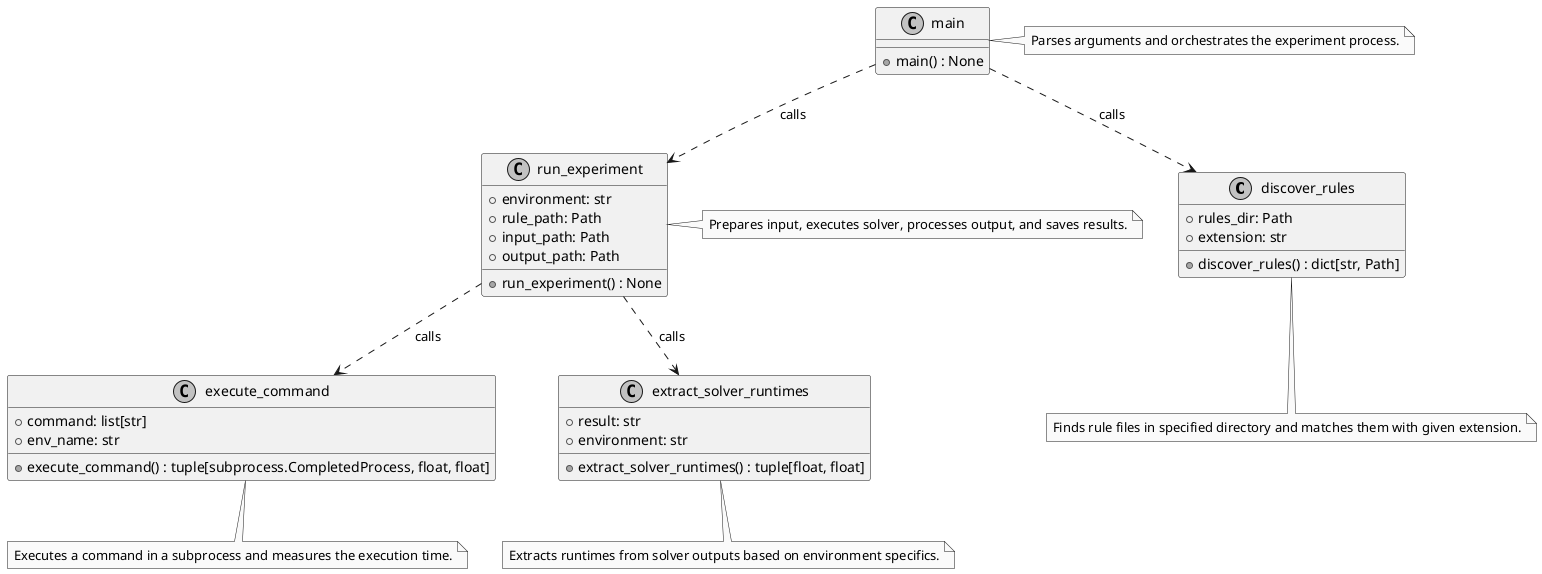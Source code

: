 @startuml
skinparam monochrome true

class "discover_rules" {
    +rules_dir: Path
    +extension: str
    +discover_rules() : dict[str, Path]
}

class "execute_command" {
    +command: list[str]
    +env_name: str
    +execute_command() : tuple[subprocess.CompletedProcess, float, float]
}

class "extract_solver_runtimes" {
    +result: str
    +environment: str
    +extract_solver_runtimes() : tuple[float, float]
}

class "run_experiment" {
    +environment: str
    +rule_path: Path
    +input_path: Path
    +output_path: Path
    +run_experiment() : None
}

class "main" {
    +main() : None
}

main ..> discover_rules : calls
main ..> run_experiment : calls
run_experiment ..> execute_command : calls
run_experiment ..> extract_solver_runtimes : calls

note bottom of discover_rules : Finds rule files in specified directory and matches them with given extension.
note bottom of execute_command : Executes a command in a subprocess and measures the execution time.
note bottom of extract_solver_runtimes : Extracts runtimes from solver outputs based on environment specifics.
note right of run_experiment : Prepares input, executes solver, processes output, and saves results.
note right of main : Parses arguments and orchestrates the experiment process.

@enduml
